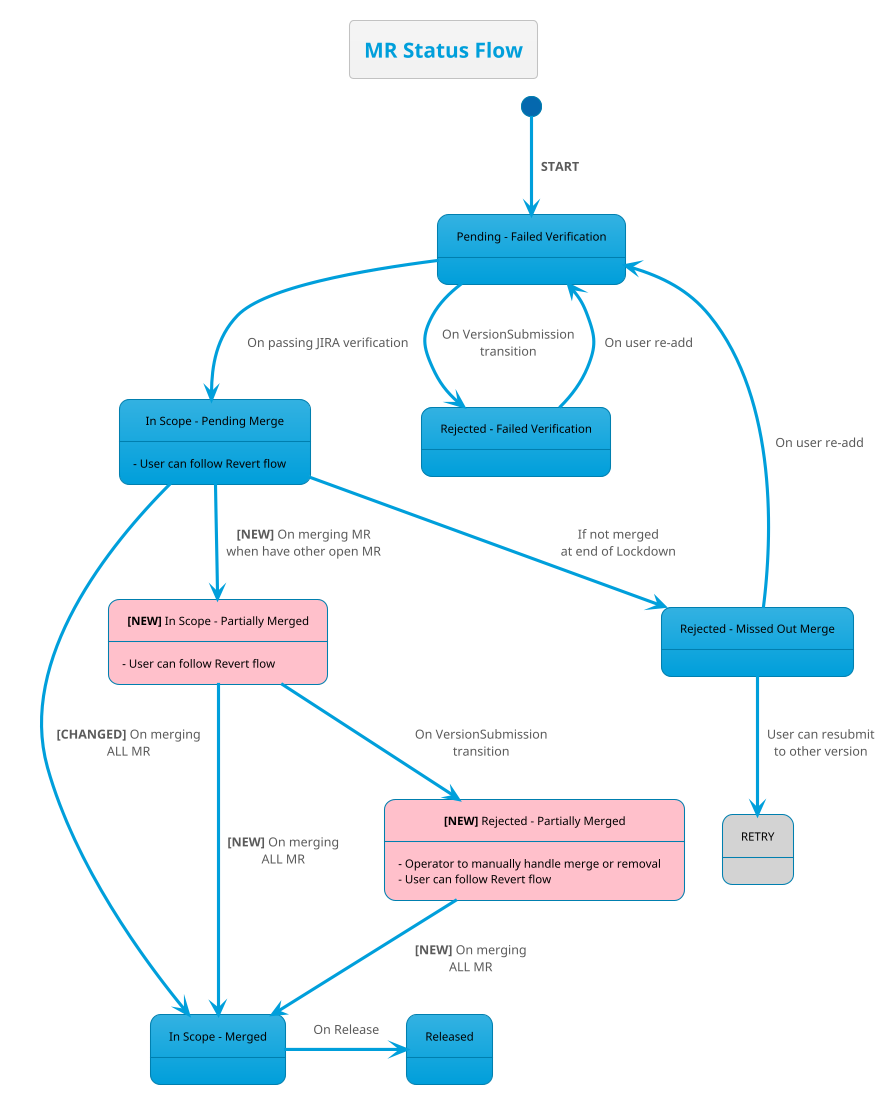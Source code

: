 @startuml
!theme bluegray
skinparam FooterFontColor black
skinparam StateFontColor black

state "Pending - Failed Verification" as PFV
state "In Scope - Pending Merge" as ISPM
state "<b>[NEW]</b> In Scope - Partially Merged" as ISPRM #Pink
state "<b>[NEW]</b> Rejected - Partially Merged" as RPRM #Pink 
state "In Scope - Merged" as ISM
state "Rejected - Failed Verification" as RFV
state "Rejected - Missed Out Merge" as RMOM
state "Released" as RR
state "RETRY" as retry #LightGray
' state "Pending Readiness Check" as pendingPreReq
' state "Pending RM Deployment" as pendingRMDeploy
' state "Verify Canary Instance" as verifyCanary
' state "Pending Live Verification" as pendingLiveVer
' state pendingLiveVerFork <<fork>>
' state "Pending Promote" as pendingPromote
' state "Abort Requested" as abortRequested
' state "Rollback Requested" as rollbackRequested
' state "Rollback Done" as rollbackDone

title MR Status Flow

RPRM: - Operator to manually handle merge or removal
ISPM : - User can follow Revert flow
ISPRM : - User can follow Revert flow 
RPRM  : - User can follow Revert flow

[*] -down-> PFV : **START**

PFV -down-> ISPM : On passing JIRA verification
PFV -down-> RFV : On VersionSubmission\ntransition

RFV -up-> PFV : On user re-add

ISPM --> ISM :  <b>[CHANGED]</b> On merging\nALL MR

ISPM --> RMOM : If not merged\nat end of Lockdown
RMOM --> PFV : On user re-add
RMOM --> retry : User can resubmit\nto other version

ISPM -down-> ISPRM :  <b>[NEW]</b> On merging MR\nwhen have other open MR
ISPRM --> ISM :  <b>[NEW]</b> On merging\nALL MR

ISPRM --> RPRM : On VersionSubmission\ntransition
RPRM --> ISM :  <b>[NEW]</b> On merging\nALL MR

' RPRM --> RMOM : <b>[NEW]</b> On user manual shift

ISM -right-> RR : On Release

' note right of preOp : [CHANGED]\n- new inert status\n- REMOVE dev noti on start operation
' preOp: RM: Start Operation
' preOp --> pendingPreReq : Start operation

' note right of pendingPreReq : [CHANGED] \n- in addition to release-checklist-pre-req items,\n  include release-events as blockers \n- new check\n- add noti on moving to Pending Dev ACK
' pendingPreReq --> pendingDevAck  : All requisites done
' pendingPreReq: System: Check for event whitelist
' pendingPreReq: Dev: TICK prereq

' note right of pendingDevAck : [CHANGED] \n- Switched state flow to\n  PendingPreReq -> PendingDevAck
' pendingDevAck --> pendingRMDeploy : All ACKed
' pendingDevAck: Dev: ACK

' pendingRMDeploy: RM: Deploys
' pendingRMDeploy --> Deploying : RM deploy

' Deploying : RM: Monitoring
' Deploying : RM: Abort

' Deploying --> Aborted : Abort

' Deploying --> Failed : Fails

' Failed --> pendingDevAck : Reinitiate
' Failed: RM: Reinitiate

' Deploying --> verifyCanary : progress with Canary
' verifyCanary: Dev: Ack
' verifyCanary: Dev: Request abort

' verifyCanary --> pendingPromote : All ACK
' pendingPromote: RM: Promoteƒ

' verifyCanary --> abortRequested : Request abort
' abortRequested: RM: Abort

' abortRequested --> Aborted : RM abort
' Aborted: Rm : Reinitiate

' Aborted --> pendingDevAck : Reinitiate
' pendingPromote: RM: Reinitiate

' pendingPromote --> pendingLiveVerFork : Promote
' note right of pendingLiveVerFork : Need Live\nVerification
' pendingLiveVerFork --> pendingLiveVer : True
' pendingLiveVerFork --> Done : False

' pendingLiveVer --> Done :All dev ACK\n All CIDs deployed
' pendingLiveVer --> pendingRMDeploy : not All CIDs deployed
' pendingLiveVer: Dev: ACK

' Deploying --> pendingLiveVerFork : Success\nwithout Canary

' Done: Dev: Request Rollback

' Done --> rollbackRequested
' rollbackRequested: RM: Execute rollback

' rollbackRequested --> rollbackDone : RM rollback finish
' rollbackDone: RM: Reinitiate

' rollbackDone --> pendingDevAck : Reinitiate

@enduml